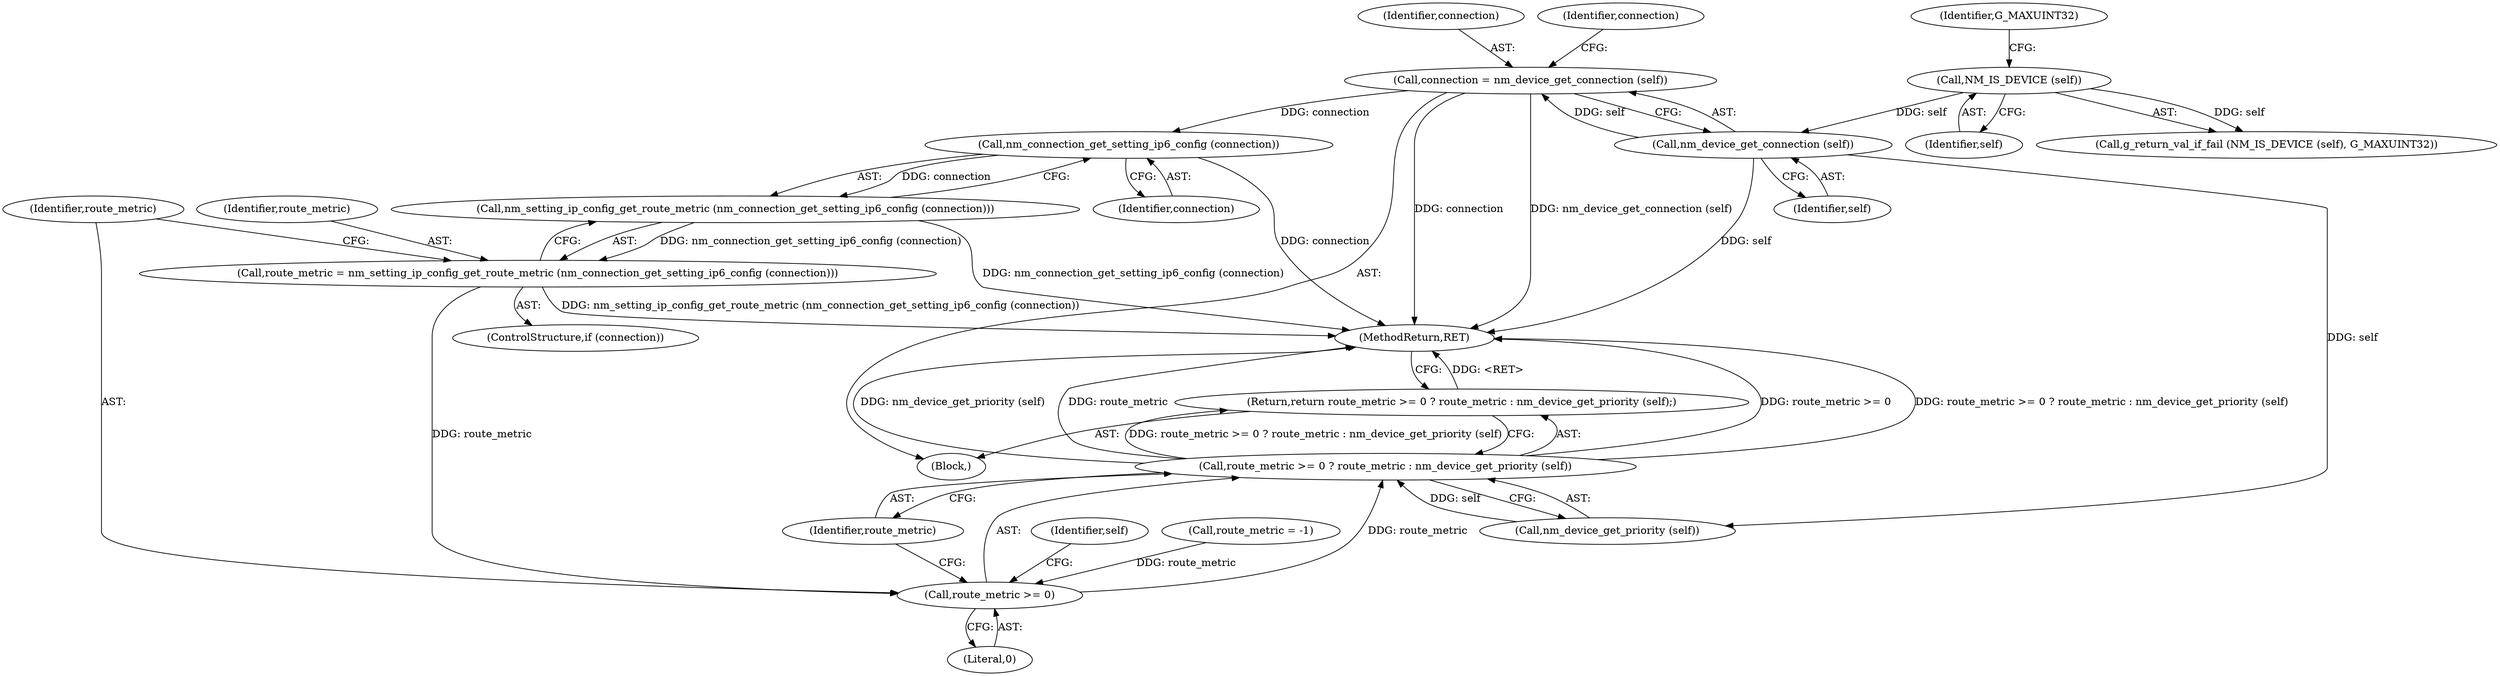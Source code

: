 digraph "0_NetworkManager_d5fc88e573fa58b93034b04d35a2454f5d28cad9@API" {
"1000702" [label="(Call,connection = nm_device_get_connection (self))"];
"1000704" [label="(Call,nm_device_get_connection (self))"];
"1000699" [label="(Call,NM_IS_DEVICE (self))"];
"1000711" [label="(Call,nm_connection_get_setting_ip6_config (connection))"];
"1000710" [label="(Call,nm_setting_ip_config_get_route_metric (nm_connection_get_setting_ip6_config (connection)))"];
"1000708" [label="(Call,route_metric = nm_setting_ip_config_get_route_metric (nm_connection_get_setting_ip6_config (connection)))"];
"1000715" [label="(Call,route_metric >= 0)"];
"1000714" [label="(Call,route_metric >= 0 ? route_metric : nm_device_get_priority (self))"];
"1000713" [label="(Return,return route_metric >= 0 ? route_metric : nm_device_get_priority (self);)"];
"1000713" [label="(Return,return route_metric >= 0 ? route_metric : nm_device_get_priority (self);)"];
"1000702" [label="(Call,connection = nm_device_get_connection (self))"];
"1000698" [label="(Call,g_return_val_if_fail (NM_IS_DEVICE (self), G_MAXUINT32))"];
"1000701" [label="(Identifier,G_MAXUINT32)"];
"1000714" [label="(Call,route_metric >= 0 ? route_metric : nm_device_get_priority (self))"];
"1000717" [label="(Literal,0)"];
"1000691" [label="(Block,)"];
"1000711" [label="(Call,nm_connection_get_setting_ip6_config (connection))"];
"1000704" [label="(Call,nm_device_get_connection (self))"];
"1000699" [label="(Call,NM_IS_DEVICE (self))"];
"1000720" [label="(Identifier,self)"];
"1000712" [label="(Identifier,connection)"];
"1000694" [label="(Call,route_metric = -1)"];
"1000705" [label="(Identifier,self)"];
"1000708" [label="(Call,route_metric = nm_setting_ip_config_get_route_metric (nm_connection_get_setting_ip6_config (connection)))"];
"1000719" [label="(Call,nm_device_get_priority (self))"];
"1000707" [label="(Identifier,connection)"];
"1000700" [label="(Identifier,self)"];
"1000716" [label="(Identifier,route_metric)"];
"1000718" [label="(Identifier,route_metric)"];
"1000715" [label="(Call,route_metric >= 0)"];
"1000703" [label="(Identifier,connection)"];
"1007368" [label="(MethodReturn,RET)"];
"1000710" [label="(Call,nm_setting_ip_config_get_route_metric (nm_connection_get_setting_ip6_config (connection)))"];
"1000709" [label="(Identifier,route_metric)"];
"1000706" [label="(ControlStructure,if (connection))"];
"1000702" -> "1000691"  [label="AST: "];
"1000702" -> "1000704"  [label="CFG: "];
"1000703" -> "1000702"  [label="AST: "];
"1000704" -> "1000702"  [label="AST: "];
"1000707" -> "1000702"  [label="CFG: "];
"1000702" -> "1007368"  [label="DDG: connection"];
"1000702" -> "1007368"  [label="DDG: nm_device_get_connection (self)"];
"1000704" -> "1000702"  [label="DDG: self"];
"1000702" -> "1000711"  [label="DDG: connection"];
"1000704" -> "1000705"  [label="CFG: "];
"1000705" -> "1000704"  [label="AST: "];
"1000704" -> "1007368"  [label="DDG: self"];
"1000699" -> "1000704"  [label="DDG: self"];
"1000704" -> "1000719"  [label="DDG: self"];
"1000699" -> "1000698"  [label="AST: "];
"1000699" -> "1000700"  [label="CFG: "];
"1000700" -> "1000699"  [label="AST: "];
"1000701" -> "1000699"  [label="CFG: "];
"1000699" -> "1000698"  [label="DDG: self"];
"1000711" -> "1000710"  [label="AST: "];
"1000711" -> "1000712"  [label="CFG: "];
"1000712" -> "1000711"  [label="AST: "];
"1000710" -> "1000711"  [label="CFG: "];
"1000711" -> "1007368"  [label="DDG: connection"];
"1000711" -> "1000710"  [label="DDG: connection"];
"1000710" -> "1000708"  [label="AST: "];
"1000708" -> "1000710"  [label="CFG: "];
"1000710" -> "1007368"  [label="DDG: nm_connection_get_setting_ip6_config (connection)"];
"1000710" -> "1000708"  [label="DDG: nm_connection_get_setting_ip6_config (connection)"];
"1000708" -> "1000706"  [label="AST: "];
"1000709" -> "1000708"  [label="AST: "];
"1000716" -> "1000708"  [label="CFG: "];
"1000708" -> "1007368"  [label="DDG: nm_setting_ip_config_get_route_metric (nm_connection_get_setting_ip6_config (connection))"];
"1000708" -> "1000715"  [label="DDG: route_metric"];
"1000715" -> "1000714"  [label="AST: "];
"1000715" -> "1000717"  [label="CFG: "];
"1000716" -> "1000715"  [label="AST: "];
"1000717" -> "1000715"  [label="AST: "];
"1000718" -> "1000715"  [label="CFG: "];
"1000720" -> "1000715"  [label="CFG: "];
"1000715" -> "1000714"  [label="DDG: route_metric"];
"1000694" -> "1000715"  [label="DDG: route_metric"];
"1000714" -> "1000713"  [label="AST: "];
"1000714" -> "1000718"  [label="CFG: "];
"1000714" -> "1000719"  [label="CFG: "];
"1000718" -> "1000714"  [label="AST: "];
"1000719" -> "1000714"  [label="AST: "];
"1000713" -> "1000714"  [label="CFG: "];
"1000714" -> "1007368"  [label="DDG: route_metric >= 0 ? route_metric : nm_device_get_priority (self)"];
"1000714" -> "1007368"  [label="DDG: route_metric >= 0"];
"1000714" -> "1007368"  [label="DDG: nm_device_get_priority (self)"];
"1000714" -> "1007368"  [label="DDG: route_metric"];
"1000714" -> "1000713"  [label="DDG: route_metric >= 0 ? route_metric : nm_device_get_priority (self)"];
"1000719" -> "1000714"  [label="DDG: self"];
"1000713" -> "1000691"  [label="AST: "];
"1007368" -> "1000713"  [label="CFG: "];
"1000713" -> "1007368"  [label="DDG: <RET>"];
}
